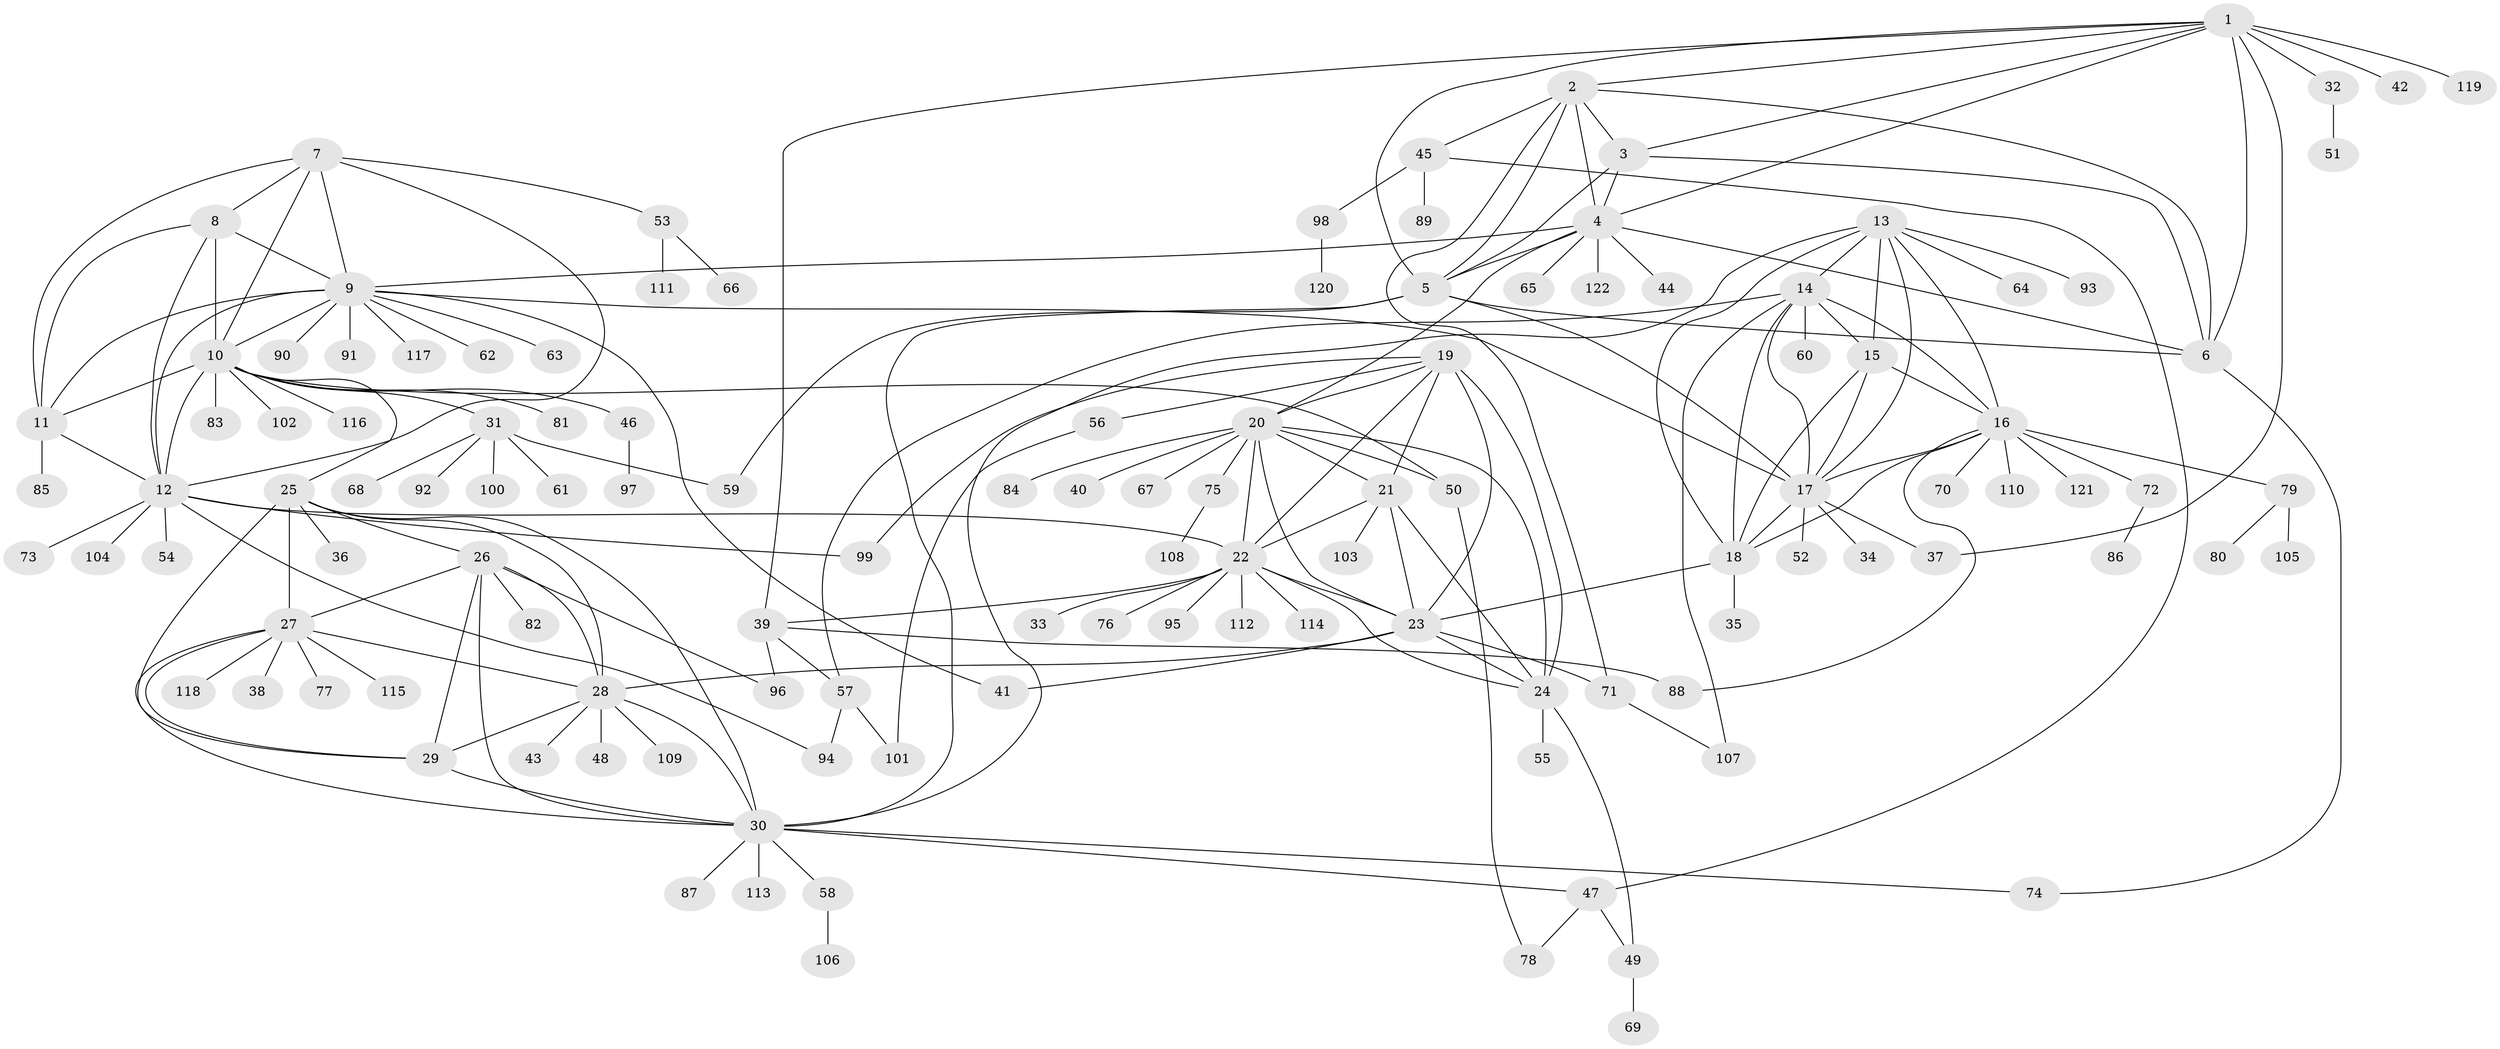 // Generated by graph-tools (version 1.1) at 2025/16/03/09/25 04:16:07]
// undirected, 122 vertices, 194 edges
graph export_dot {
graph [start="1"]
  node [color=gray90,style=filled];
  1;
  2;
  3;
  4;
  5;
  6;
  7;
  8;
  9;
  10;
  11;
  12;
  13;
  14;
  15;
  16;
  17;
  18;
  19;
  20;
  21;
  22;
  23;
  24;
  25;
  26;
  27;
  28;
  29;
  30;
  31;
  32;
  33;
  34;
  35;
  36;
  37;
  38;
  39;
  40;
  41;
  42;
  43;
  44;
  45;
  46;
  47;
  48;
  49;
  50;
  51;
  52;
  53;
  54;
  55;
  56;
  57;
  58;
  59;
  60;
  61;
  62;
  63;
  64;
  65;
  66;
  67;
  68;
  69;
  70;
  71;
  72;
  73;
  74;
  75;
  76;
  77;
  78;
  79;
  80;
  81;
  82;
  83;
  84;
  85;
  86;
  87;
  88;
  89;
  90;
  91;
  92;
  93;
  94;
  95;
  96;
  97;
  98;
  99;
  100;
  101;
  102;
  103;
  104;
  105;
  106;
  107;
  108;
  109;
  110;
  111;
  112;
  113;
  114;
  115;
  116;
  117;
  118;
  119;
  120;
  121;
  122;
  1 -- 2;
  1 -- 3;
  1 -- 4;
  1 -- 5;
  1 -- 6;
  1 -- 32;
  1 -- 37;
  1 -- 39;
  1 -- 42;
  1 -- 119;
  2 -- 3;
  2 -- 4;
  2 -- 5;
  2 -- 6;
  2 -- 45;
  2 -- 71;
  3 -- 4;
  3 -- 5;
  3 -- 6;
  4 -- 5;
  4 -- 6;
  4 -- 9;
  4 -- 20;
  4 -- 44;
  4 -- 65;
  4 -- 122;
  5 -- 6;
  5 -- 17;
  5 -- 30;
  5 -- 59;
  6 -- 74;
  7 -- 8;
  7 -- 9;
  7 -- 10;
  7 -- 11;
  7 -- 12;
  7 -- 53;
  8 -- 9;
  8 -- 10;
  8 -- 11;
  8 -- 12;
  9 -- 10;
  9 -- 11;
  9 -- 12;
  9 -- 17;
  9 -- 41;
  9 -- 62;
  9 -- 63;
  9 -- 90;
  9 -- 91;
  9 -- 117;
  10 -- 11;
  10 -- 12;
  10 -- 25;
  10 -- 31;
  10 -- 46;
  10 -- 50;
  10 -- 81;
  10 -- 83;
  10 -- 102;
  10 -- 116;
  11 -- 12;
  11 -- 85;
  12 -- 22;
  12 -- 54;
  12 -- 73;
  12 -- 94;
  12 -- 99;
  12 -- 104;
  13 -- 14;
  13 -- 15;
  13 -- 16;
  13 -- 17;
  13 -- 18;
  13 -- 30;
  13 -- 64;
  13 -- 93;
  14 -- 15;
  14 -- 16;
  14 -- 17;
  14 -- 18;
  14 -- 57;
  14 -- 60;
  14 -- 107;
  15 -- 16;
  15 -- 17;
  15 -- 18;
  16 -- 17;
  16 -- 18;
  16 -- 70;
  16 -- 72;
  16 -- 79;
  16 -- 88;
  16 -- 110;
  16 -- 121;
  17 -- 18;
  17 -- 34;
  17 -- 37;
  17 -- 52;
  18 -- 23;
  18 -- 35;
  19 -- 20;
  19 -- 21;
  19 -- 22;
  19 -- 23;
  19 -- 24;
  19 -- 56;
  19 -- 99;
  20 -- 21;
  20 -- 22;
  20 -- 23;
  20 -- 24;
  20 -- 40;
  20 -- 50;
  20 -- 67;
  20 -- 75;
  20 -- 84;
  21 -- 22;
  21 -- 23;
  21 -- 24;
  21 -- 103;
  22 -- 23;
  22 -- 24;
  22 -- 33;
  22 -- 39;
  22 -- 76;
  22 -- 95;
  22 -- 112;
  22 -- 114;
  23 -- 24;
  23 -- 28;
  23 -- 41;
  23 -- 71;
  24 -- 49;
  24 -- 55;
  25 -- 26;
  25 -- 27;
  25 -- 28;
  25 -- 29;
  25 -- 30;
  25 -- 36;
  26 -- 27;
  26 -- 28;
  26 -- 29;
  26 -- 30;
  26 -- 82;
  26 -- 96;
  27 -- 28;
  27 -- 29;
  27 -- 30;
  27 -- 38;
  27 -- 77;
  27 -- 115;
  27 -- 118;
  28 -- 29;
  28 -- 30;
  28 -- 43;
  28 -- 48;
  28 -- 109;
  29 -- 30;
  30 -- 47;
  30 -- 58;
  30 -- 74;
  30 -- 87;
  30 -- 113;
  31 -- 59;
  31 -- 61;
  31 -- 68;
  31 -- 92;
  31 -- 100;
  32 -- 51;
  39 -- 57;
  39 -- 88;
  39 -- 96;
  45 -- 47;
  45 -- 89;
  45 -- 98;
  46 -- 97;
  47 -- 49;
  47 -- 78;
  49 -- 69;
  50 -- 78;
  53 -- 66;
  53 -- 111;
  56 -- 101;
  57 -- 94;
  57 -- 101;
  58 -- 106;
  71 -- 107;
  72 -- 86;
  75 -- 108;
  79 -- 80;
  79 -- 105;
  98 -- 120;
}
